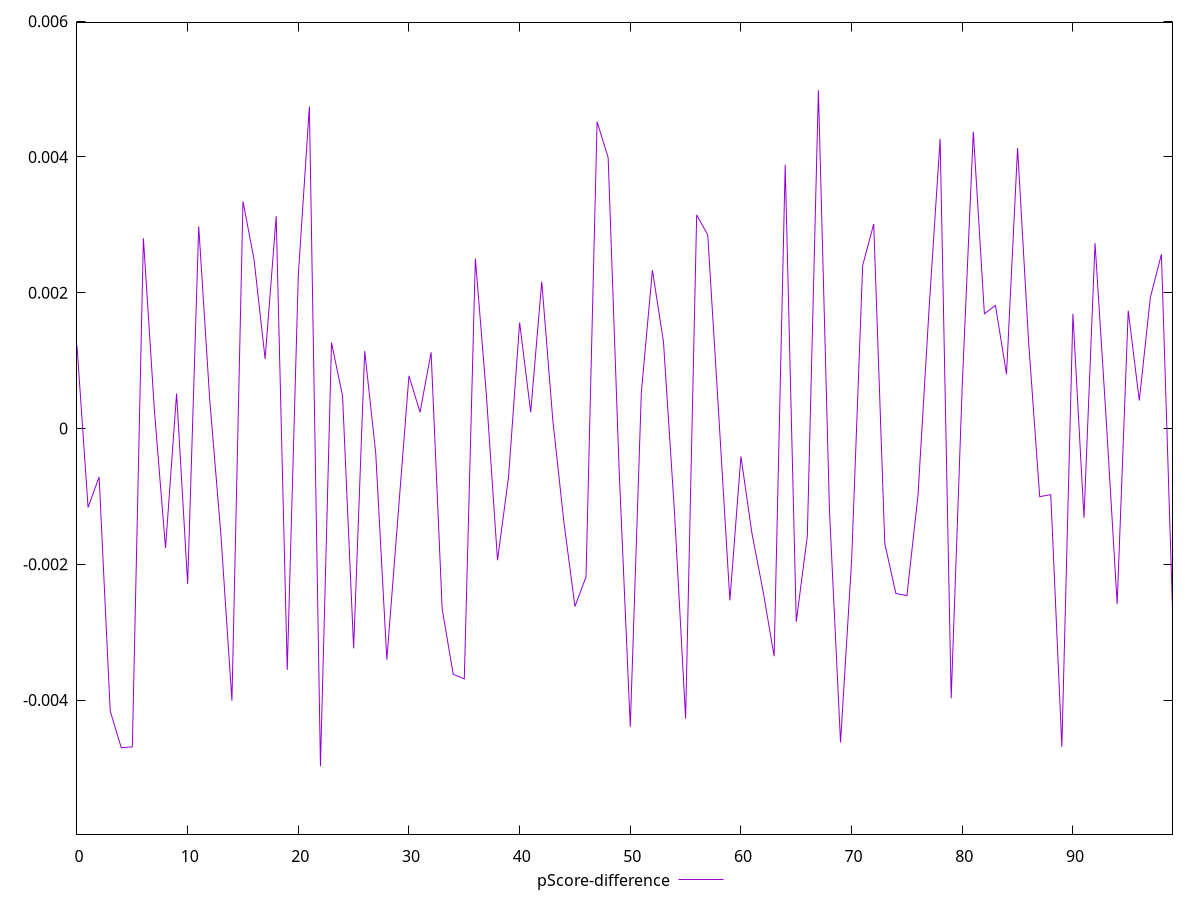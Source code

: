 reset

$pScoreDifference <<EOF
0 0.001219030351099104
1 -0.0011620881933202681
2 -0.000712582204394907
3 -0.004160384878339217
4 -0.004701844022414997
5 -0.004689924908444221
6 0.0028023401719397545
7 0.00025327567780147886
8 -0.0017591318994119864
9 0.0005163180048405325
10 -0.002288578235339428
11 0.0029779426703313294
12 0.00041238855059658186
13 -0.0015555083091335353
14 -0.004009130283914253
15 0.0033457258495926956
16 0.0024876031653235514
17 0.0010261788053899656
18 0.003127357118662428
19 -0.0035543662769287887
20 0.0022630261701834797
21 0.004741585666445947
22 -0.004974673193094636
23 0.0012652155249823858
24 0.0004762998980058497
25 -0.003238934229836593
26 0.0011405128310865986
27 -0.0003705144412573247
28 -0.003404086821369917
29 -0.0013089762766687052
30 0.00077707931917099
31 0.00023939737721606624
32 0.0011232428542572448
33 -0.002657739842556517
34 -0.0036204736426491135
35 -0.0036874089346454753
36 0.002503459689500477
37 0.00048432489120164846
38 -0.0019394660229415245
39 -0.0007141857294138618
40 0.0015606754049297678
41 0.00024154026182716948
42 0.002163534314598564
43 0.00012207847279846473
44 -0.0013766804496259666
45 -0.002620973840737034
46 -0.0021839078064883888
47 0.004519657472774552
48 0.003989307576606635
49 -0.0006407584418599843
50 -0.00439213700622057
51 0.0005353172836377873
52 0.0023328594772247524
53 0.0012761050776794736
54 -0.0012473745248506307
55 -0.004272347341560262
56 0.0031467613400450734
57 0.002850984755901932
58 0.00018922776515037376
59 -0.0025314083594277503
60 -0.0004110228487981815
61 -0.0015491378874293305
62 -0.002395480327138183
63 -0.0033536068413633213
64 0.0038859467167331463
65 -0.002845623120774604
66 -0.0015823878688984716
67 0.0049840113101840555
68 -0.001205080530815722
69 -0.004622847446267064
70 -0.0019528871743114684
71 0.0024020017578885253
72 0.0030127236630080045
73 -0.0016956984078594084
74 -0.002428032311915407
75 -0.002462324723028153
76 -0.0009857442926746451
77 0.0017580039170153605
78 0.0042651467270871934
79 -0.003973583456386376
80 0.0006421950215821925
81 0.00437236502805341
82 0.0016902453522763816
83 0.0018127057563442905
84 0.0008002455525006613
85 0.00413055426347983
86 0.0012688728352280854
87 -0.0010034165910856596
88 -0.0009738367223656869
89 -0.004689924908443832
90 0.0016902453522768812
91 -0.001315019173545845
92 0.0027309368829425418
93 0.00015750913586740078
94 -0.002585873061408242
95 0.0017356565690112846
96 0.00041238855059658186
97 0.0019318292994989217
98 0.002566976466026244
99 -0.002655266729233219
EOF

set key outside below
set xrange [0:99]
set yrange [-0.005974673193094636:0.0059840113101840555]
set trange [-0.005974673193094636:0.0059840113101840555]
set terminal svg size 640, 500 enhanced background rgb 'white'
set output "reports/report_00028_2021-02-24T12-49-42.674Z/total-blocking-time/samples/astro/pScore-difference/values.svg"

plot $pScoreDifference title "pScore-difference" with line

reset
